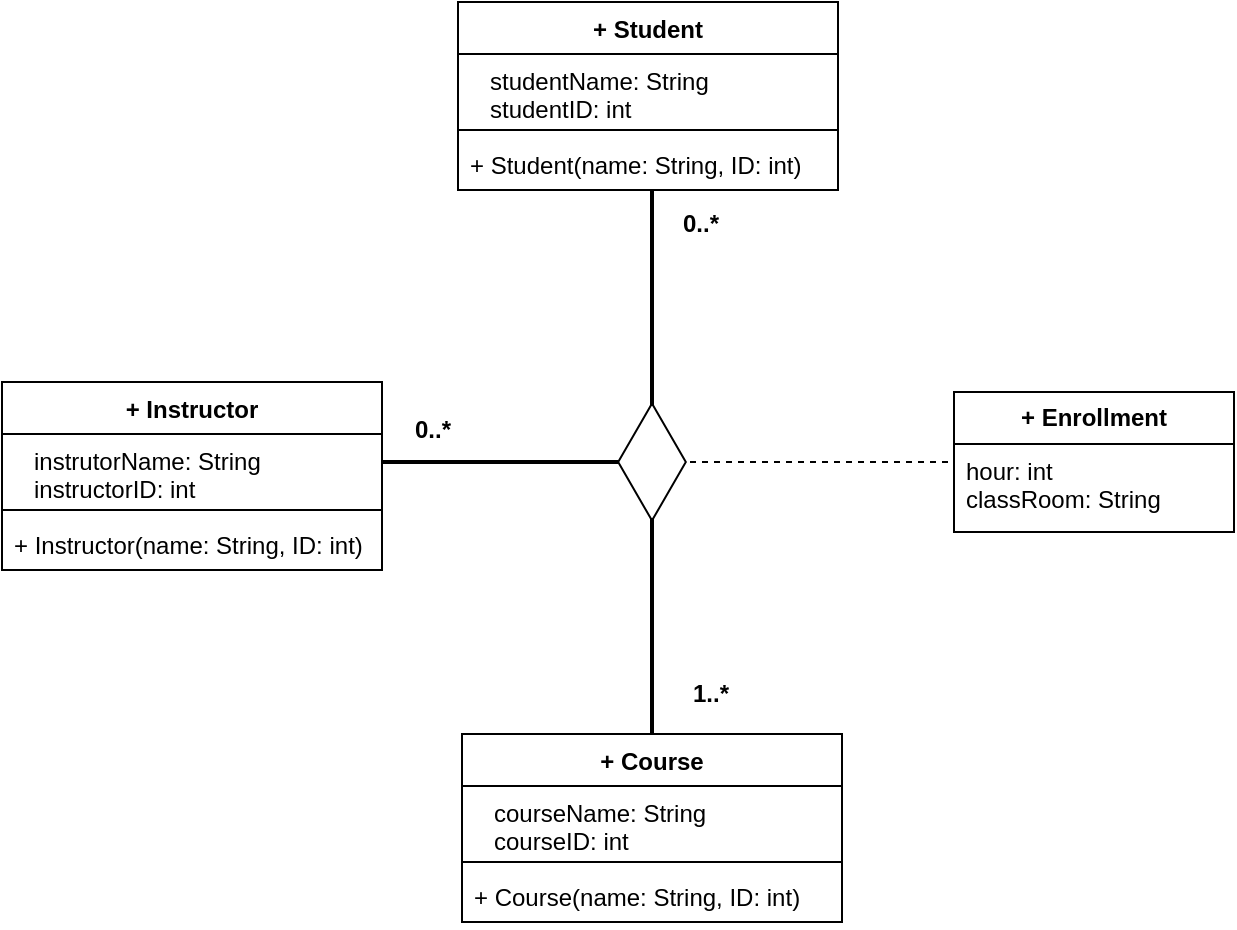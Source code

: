 <mxfile version="25.0.2">
  <diagram name="Page-1" id="FmvBLXy-JmHcjqCjBVsw">
    <mxGraphModel dx="780" dy="504" grid="0" gridSize="10" guides="1" tooltips="1" connect="1" arrows="1" fold="1" page="1" pageScale="1" pageWidth="850" pageHeight="1100" math="0" shadow="0">
      <root>
        <mxCell id="0" />
        <mxCell id="1" parent="0" />
        <mxCell id="E7T3WjMvSJ9nRPuWbKTQ-13" value="+ Instructor" style="swimlane;fontStyle=1;align=center;verticalAlign=top;childLayout=stackLayout;horizontal=1;startSize=26;horizontalStack=0;resizeParent=1;resizeParentMax=0;resizeLast=0;collapsible=1;marginBottom=0;whiteSpace=wrap;html=1;" parent="1" vertex="1">
          <mxGeometry x="5" y="237" width="190" height="94" as="geometry" />
        </mxCell>
        <mxCell id="E7T3WjMvSJ9nRPuWbKTQ-14" value="&amp;nbsp; &amp;nbsp;instrutorName: String&lt;div&gt;&amp;nbsp; &amp;nbsp;instructorID: int&lt;/div&gt;" style="text;strokeColor=none;fillColor=none;align=left;verticalAlign=top;spacingLeft=4;spacingRight=4;overflow=hidden;rotatable=0;points=[[0,0.5],[1,0.5]];portConstraint=eastwest;whiteSpace=wrap;html=1;" parent="E7T3WjMvSJ9nRPuWbKTQ-13" vertex="1">
          <mxGeometry y="26" width="190" height="34" as="geometry" />
        </mxCell>
        <mxCell id="E7T3WjMvSJ9nRPuWbKTQ-15" value="" style="line;strokeWidth=1;fillColor=none;align=left;verticalAlign=middle;spacingTop=-1;spacingLeft=3;spacingRight=3;rotatable=0;labelPosition=right;points=[];portConstraint=eastwest;strokeColor=inherit;" parent="E7T3WjMvSJ9nRPuWbKTQ-13" vertex="1">
          <mxGeometry y="60" width="190" height="8" as="geometry" />
        </mxCell>
        <mxCell id="E7T3WjMvSJ9nRPuWbKTQ-16" value="+ Instructor(name: String, ID: int)&amp;nbsp;" style="text;strokeColor=none;fillColor=none;align=left;verticalAlign=top;spacingLeft=4;spacingRight=4;overflow=hidden;rotatable=0;points=[[0,0.5],[1,0.5]];portConstraint=eastwest;whiteSpace=wrap;html=1;" parent="E7T3WjMvSJ9nRPuWbKTQ-13" vertex="1">
          <mxGeometry y="68" width="190" height="26" as="geometry" />
        </mxCell>
        <mxCell id="E7T3WjMvSJ9nRPuWbKTQ-17" value="" style="html=1;whiteSpace=wrap;aspect=fixed;shape=isoRectangle;rotation=90;" parent="1" vertex="1">
          <mxGeometry x="299.94" y="260.09" width="60.12" height="33.82" as="geometry" />
        </mxCell>
        <mxCell id="E7T3WjMvSJ9nRPuWbKTQ-18" value="+ Student" style="swimlane;fontStyle=1;align=center;verticalAlign=top;childLayout=stackLayout;horizontal=1;startSize=26;horizontalStack=0;resizeParent=1;resizeParentMax=0;resizeLast=0;collapsible=1;marginBottom=0;whiteSpace=wrap;html=1;" parent="1" vertex="1">
          <mxGeometry x="233" y="47" width="190" height="94" as="geometry" />
        </mxCell>
        <mxCell id="E7T3WjMvSJ9nRPuWbKTQ-19" value="&amp;nbsp; &amp;nbsp;studentName: String&lt;div&gt;&amp;nbsp; &amp;nbsp;studentID: int&lt;/div&gt;" style="text;strokeColor=none;fillColor=none;align=left;verticalAlign=top;spacingLeft=4;spacingRight=4;overflow=hidden;rotatable=0;points=[[0,0.5],[1,0.5]];portConstraint=eastwest;whiteSpace=wrap;html=1;" parent="E7T3WjMvSJ9nRPuWbKTQ-18" vertex="1">
          <mxGeometry y="26" width="190" height="34" as="geometry" />
        </mxCell>
        <mxCell id="E7T3WjMvSJ9nRPuWbKTQ-20" value="" style="line;strokeWidth=1;fillColor=none;align=left;verticalAlign=middle;spacingTop=-1;spacingLeft=3;spacingRight=3;rotatable=0;labelPosition=right;points=[];portConstraint=eastwest;strokeColor=inherit;" parent="E7T3WjMvSJ9nRPuWbKTQ-18" vertex="1">
          <mxGeometry y="60" width="190" height="8" as="geometry" />
        </mxCell>
        <mxCell id="E7T3WjMvSJ9nRPuWbKTQ-21" value="+ Student(name: String, ID: int)&amp;nbsp;" style="text;strokeColor=none;fillColor=none;align=left;verticalAlign=top;spacingLeft=4;spacingRight=4;overflow=hidden;rotatable=0;points=[[0,0.5],[1,0.5]];portConstraint=eastwest;whiteSpace=wrap;html=1;" parent="E7T3WjMvSJ9nRPuWbKTQ-18" vertex="1">
          <mxGeometry y="68" width="190" height="26" as="geometry" />
        </mxCell>
        <mxCell id="E7T3WjMvSJ9nRPuWbKTQ-22" value="+ Course" style="swimlane;fontStyle=1;align=center;verticalAlign=top;childLayout=stackLayout;horizontal=1;startSize=26;horizontalStack=0;resizeParent=1;resizeParentMax=0;resizeLast=0;collapsible=1;marginBottom=0;whiteSpace=wrap;html=1;" parent="1" vertex="1">
          <mxGeometry x="235" y="413" width="190" height="94" as="geometry" />
        </mxCell>
        <mxCell id="E7T3WjMvSJ9nRPuWbKTQ-23" value="&amp;nbsp; &amp;nbsp;courseName: String&lt;div&gt;&amp;nbsp; &amp;nbsp;courseID: int&lt;/div&gt;" style="text;strokeColor=none;fillColor=none;align=left;verticalAlign=top;spacingLeft=4;spacingRight=4;overflow=hidden;rotatable=0;points=[[0,0.5],[1,0.5]];portConstraint=eastwest;whiteSpace=wrap;html=1;" parent="E7T3WjMvSJ9nRPuWbKTQ-22" vertex="1">
          <mxGeometry y="26" width="190" height="34" as="geometry" />
        </mxCell>
        <mxCell id="E7T3WjMvSJ9nRPuWbKTQ-24" value="" style="line;strokeWidth=1;fillColor=none;align=left;verticalAlign=middle;spacingTop=-1;spacingLeft=3;spacingRight=3;rotatable=0;labelPosition=right;points=[];portConstraint=eastwest;strokeColor=inherit;" parent="E7T3WjMvSJ9nRPuWbKTQ-22" vertex="1">
          <mxGeometry y="60" width="190" height="8" as="geometry" />
        </mxCell>
        <mxCell id="E7T3WjMvSJ9nRPuWbKTQ-25" value="+ Course(name: String, ID: int)&amp;nbsp;" style="text;strokeColor=none;fillColor=none;align=left;verticalAlign=top;spacingLeft=4;spacingRight=4;overflow=hidden;rotatable=0;points=[[0,0.5],[1,0.5]];portConstraint=eastwest;whiteSpace=wrap;html=1;" parent="E7T3WjMvSJ9nRPuWbKTQ-22" vertex="1">
          <mxGeometry y="68" width="190" height="26" as="geometry" />
        </mxCell>
        <mxCell id="E7T3WjMvSJ9nRPuWbKTQ-28" value="" style="line;strokeWidth=2;html=1;" parent="1" vertex="1">
          <mxGeometry x="195" y="272" width="118" height="10" as="geometry" />
        </mxCell>
        <mxCell id="E7T3WjMvSJ9nRPuWbKTQ-29" value="" style="line;strokeWidth=2;direction=south;html=1;" parent="1" vertex="1">
          <mxGeometry x="325" y="305" width="10" height="108" as="geometry" />
        </mxCell>
        <mxCell id="E7T3WjMvSJ9nRPuWbKTQ-30" value="" style="line;strokeWidth=2;direction=south;html=1;" parent="1" vertex="1">
          <mxGeometry x="325" y="141" width="10" height="108" as="geometry" />
        </mxCell>
        <mxCell id="E7T3WjMvSJ9nRPuWbKTQ-31" value="" style="endArrow=none;dashed=1;html=1;rounded=0;" parent="1" edge="1">
          <mxGeometry width="50" height="50" relative="1" as="geometry">
            <mxPoint x="478" y="277" as="sourcePoint" />
            <mxPoint x="347" y="277" as="targetPoint" />
          </mxGeometry>
        </mxCell>
        <mxCell id="E7T3WjMvSJ9nRPuWbKTQ-33" value="0..*" style="text;align=center;fontStyle=1;verticalAlign=middle;spacingLeft=3;spacingRight=3;strokeColor=none;rotatable=0;points=[[0,0.5],[1,0.5]];portConstraint=eastwest;html=1;" parent="1" vertex="1">
          <mxGeometry x="335" y="149" width="37" height="18" as="geometry" />
        </mxCell>
        <mxCell id="E7T3WjMvSJ9nRPuWbKTQ-34" value="0..*" style="text;align=center;fontStyle=1;verticalAlign=middle;spacingLeft=3;spacingRight=3;strokeColor=none;rotatable=0;points=[[0,0.5],[1,0.5]];portConstraint=eastwest;html=1;" parent="1" vertex="1">
          <mxGeometry x="201" y="252" width="37" height="18" as="geometry" />
        </mxCell>
        <mxCell id="E7T3WjMvSJ9nRPuWbKTQ-35" value="1..*" style="text;align=center;fontStyle=1;verticalAlign=middle;spacingLeft=3;spacingRight=3;strokeColor=none;rotatable=0;points=[[0,0.5],[1,0.5]];portConstraint=eastwest;html=1;" parent="1" vertex="1">
          <mxGeometry x="340" y="384" width="37" height="18" as="geometry" />
        </mxCell>
        <mxCell id="B_YACXxNHpPkR655vNj8-1" value="&lt;b&gt;+&amp;nbsp;&lt;/b&gt;&lt;span style=&quot;font-weight: 700;&quot;&gt;Enrollment&lt;/span&gt;" style="swimlane;fontStyle=0;childLayout=stackLayout;horizontal=1;startSize=26;fillColor=none;horizontalStack=0;resizeParent=1;resizeParentMax=0;resizeLast=0;collapsible=1;marginBottom=0;whiteSpace=wrap;html=1;" vertex="1" parent="1">
          <mxGeometry x="481" y="242" width="140" height="70" as="geometry" />
        </mxCell>
        <mxCell id="B_YACXxNHpPkR655vNj8-2" value="&lt;div&gt;hour: int&lt;/div&gt;&lt;div&gt;classRoom: String&lt;/div&gt;" style="text;strokeColor=none;fillColor=none;align=left;verticalAlign=top;spacingLeft=4;spacingRight=4;overflow=hidden;rotatable=0;points=[[0,0.5],[1,0.5]];portConstraint=eastwest;whiteSpace=wrap;html=1;" vertex="1" parent="B_YACXxNHpPkR655vNj8-1">
          <mxGeometry y="26" width="140" height="44" as="geometry" />
        </mxCell>
      </root>
    </mxGraphModel>
  </diagram>
</mxfile>
